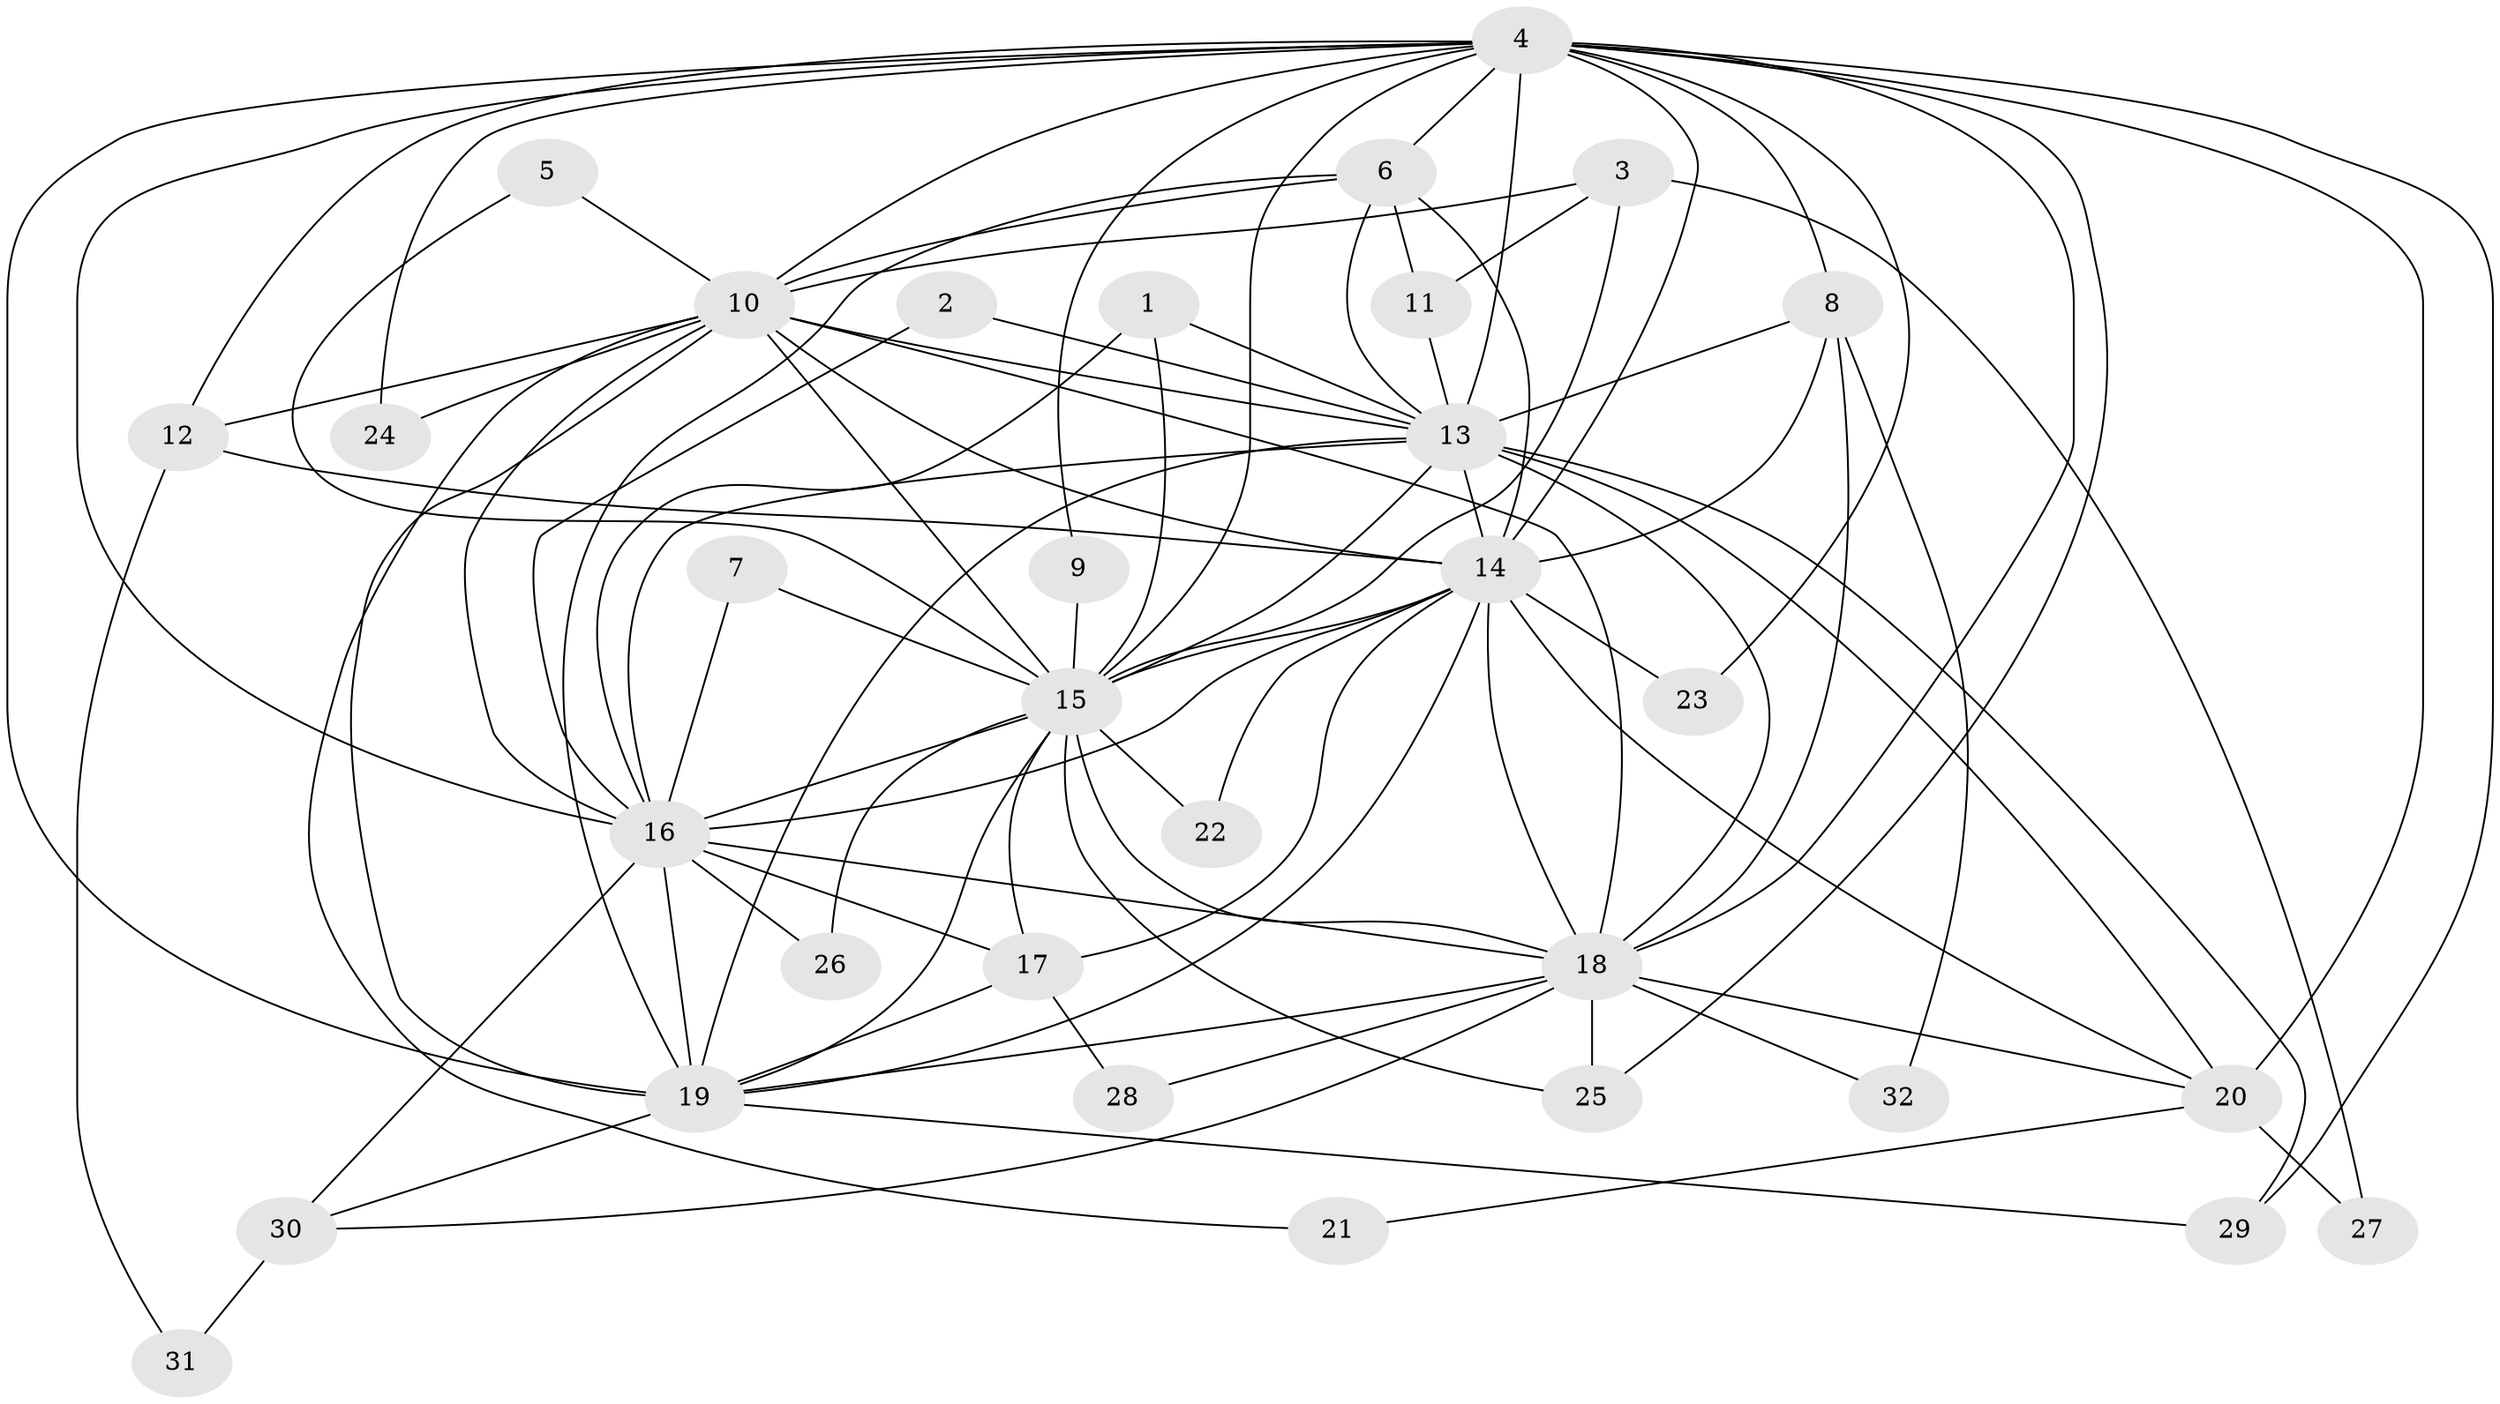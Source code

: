 // original degree distribution, {16: 0.0625, 17: 0.046875, 14: 0.015625, 22: 0.015625, 12: 0.015625, 3: 0.1875, 5: 0.078125, 4: 0.0625, 2: 0.515625}
// Generated by graph-tools (version 1.1) at 2025/25/03/09/25 03:25:42]
// undirected, 32 vertices, 91 edges
graph export_dot {
graph [start="1"]
  node [color=gray90,style=filled];
  1;
  2;
  3;
  4;
  5;
  6;
  7;
  8;
  9;
  10;
  11;
  12;
  13;
  14;
  15;
  16;
  17;
  18;
  19;
  20;
  21;
  22;
  23;
  24;
  25;
  26;
  27;
  28;
  29;
  30;
  31;
  32;
  1 -- 13 [weight=1.0];
  1 -- 15 [weight=1.0];
  1 -- 16 [weight=1.0];
  2 -- 13 [weight=1.0];
  2 -- 16 [weight=1.0];
  3 -- 10 [weight=1.0];
  3 -- 11 [weight=1.0];
  3 -- 15 [weight=1.0];
  3 -- 27 [weight=1.0];
  4 -- 6 [weight=1.0];
  4 -- 8 [weight=1.0];
  4 -- 9 [weight=1.0];
  4 -- 10 [weight=2.0];
  4 -- 12 [weight=1.0];
  4 -- 13 [weight=5.0];
  4 -- 14 [weight=2.0];
  4 -- 15 [weight=4.0];
  4 -- 16 [weight=2.0];
  4 -- 18 [weight=3.0];
  4 -- 19 [weight=2.0];
  4 -- 20 [weight=2.0];
  4 -- 23 [weight=1.0];
  4 -- 24 [weight=1.0];
  4 -- 25 [weight=1.0];
  4 -- 29 [weight=1.0];
  5 -- 10 [weight=1.0];
  5 -- 15 [weight=1.0];
  6 -- 10 [weight=1.0];
  6 -- 11 [weight=1.0];
  6 -- 13 [weight=1.0];
  6 -- 14 [weight=1.0];
  6 -- 19 [weight=1.0];
  7 -- 15 [weight=1.0];
  7 -- 16 [weight=1.0];
  8 -- 13 [weight=1.0];
  8 -- 14 [weight=1.0];
  8 -- 18 [weight=1.0];
  8 -- 32 [weight=1.0];
  9 -- 15 [weight=1.0];
  10 -- 12 [weight=2.0];
  10 -- 13 [weight=2.0];
  10 -- 14 [weight=2.0];
  10 -- 15 [weight=1.0];
  10 -- 16 [weight=1.0];
  10 -- 18 [weight=1.0];
  10 -- 19 [weight=1.0];
  10 -- 21 [weight=1.0];
  10 -- 24 [weight=1.0];
  11 -- 13 [weight=1.0];
  12 -- 14 [weight=1.0];
  12 -- 31 [weight=1.0];
  13 -- 14 [weight=2.0];
  13 -- 15 [weight=2.0];
  13 -- 16 [weight=2.0];
  13 -- 18 [weight=2.0];
  13 -- 19 [weight=2.0];
  13 -- 20 [weight=1.0];
  13 -- 29 [weight=1.0];
  14 -- 15 [weight=1.0];
  14 -- 16 [weight=1.0];
  14 -- 17 [weight=1.0];
  14 -- 18 [weight=1.0];
  14 -- 19 [weight=2.0];
  14 -- 20 [weight=1.0];
  14 -- 22 [weight=1.0];
  14 -- 23 [weight=1.0];
  15 -- 16 [weight=1.0];
  15 -- 17 [weight=1.0];
  15 -- 18 [weight=3.0];
  15 -- 19 [weight=1.0];
  15 -- 22 [weight=1.0];
  15 -- 25 [weight=1.0];
  15 -- 26 [weight=1.0];
  16 -- 17 [weight=1.0];
  16 -- 18 [weight=1.0];
  16 -- 19 [weight=3.0];
  16 -- 26 [weight=1.0];
  16 -- 30 [weight=2.0];
  17 -- 19 [weight=1.0];
  17 -- 28 [weight=1.0];
  18 -- 19 [weight=1.0];
  18 -- 20 [weight=1.0];
  18 -- 25 [weight=1.0];
  18 -- 28 [weight=1.0];
  18 -- 30 [weight=1.0];
  18 -- 32 [weight=1.0];
  19 -- 29 [weight=1.0];
  19 -- 30 [weight=1.0];
  20 -- 21 [weight=1.0];
  20 -- 27 [weight=2.0];
  30 -- 31 [weight=1.0];
}
